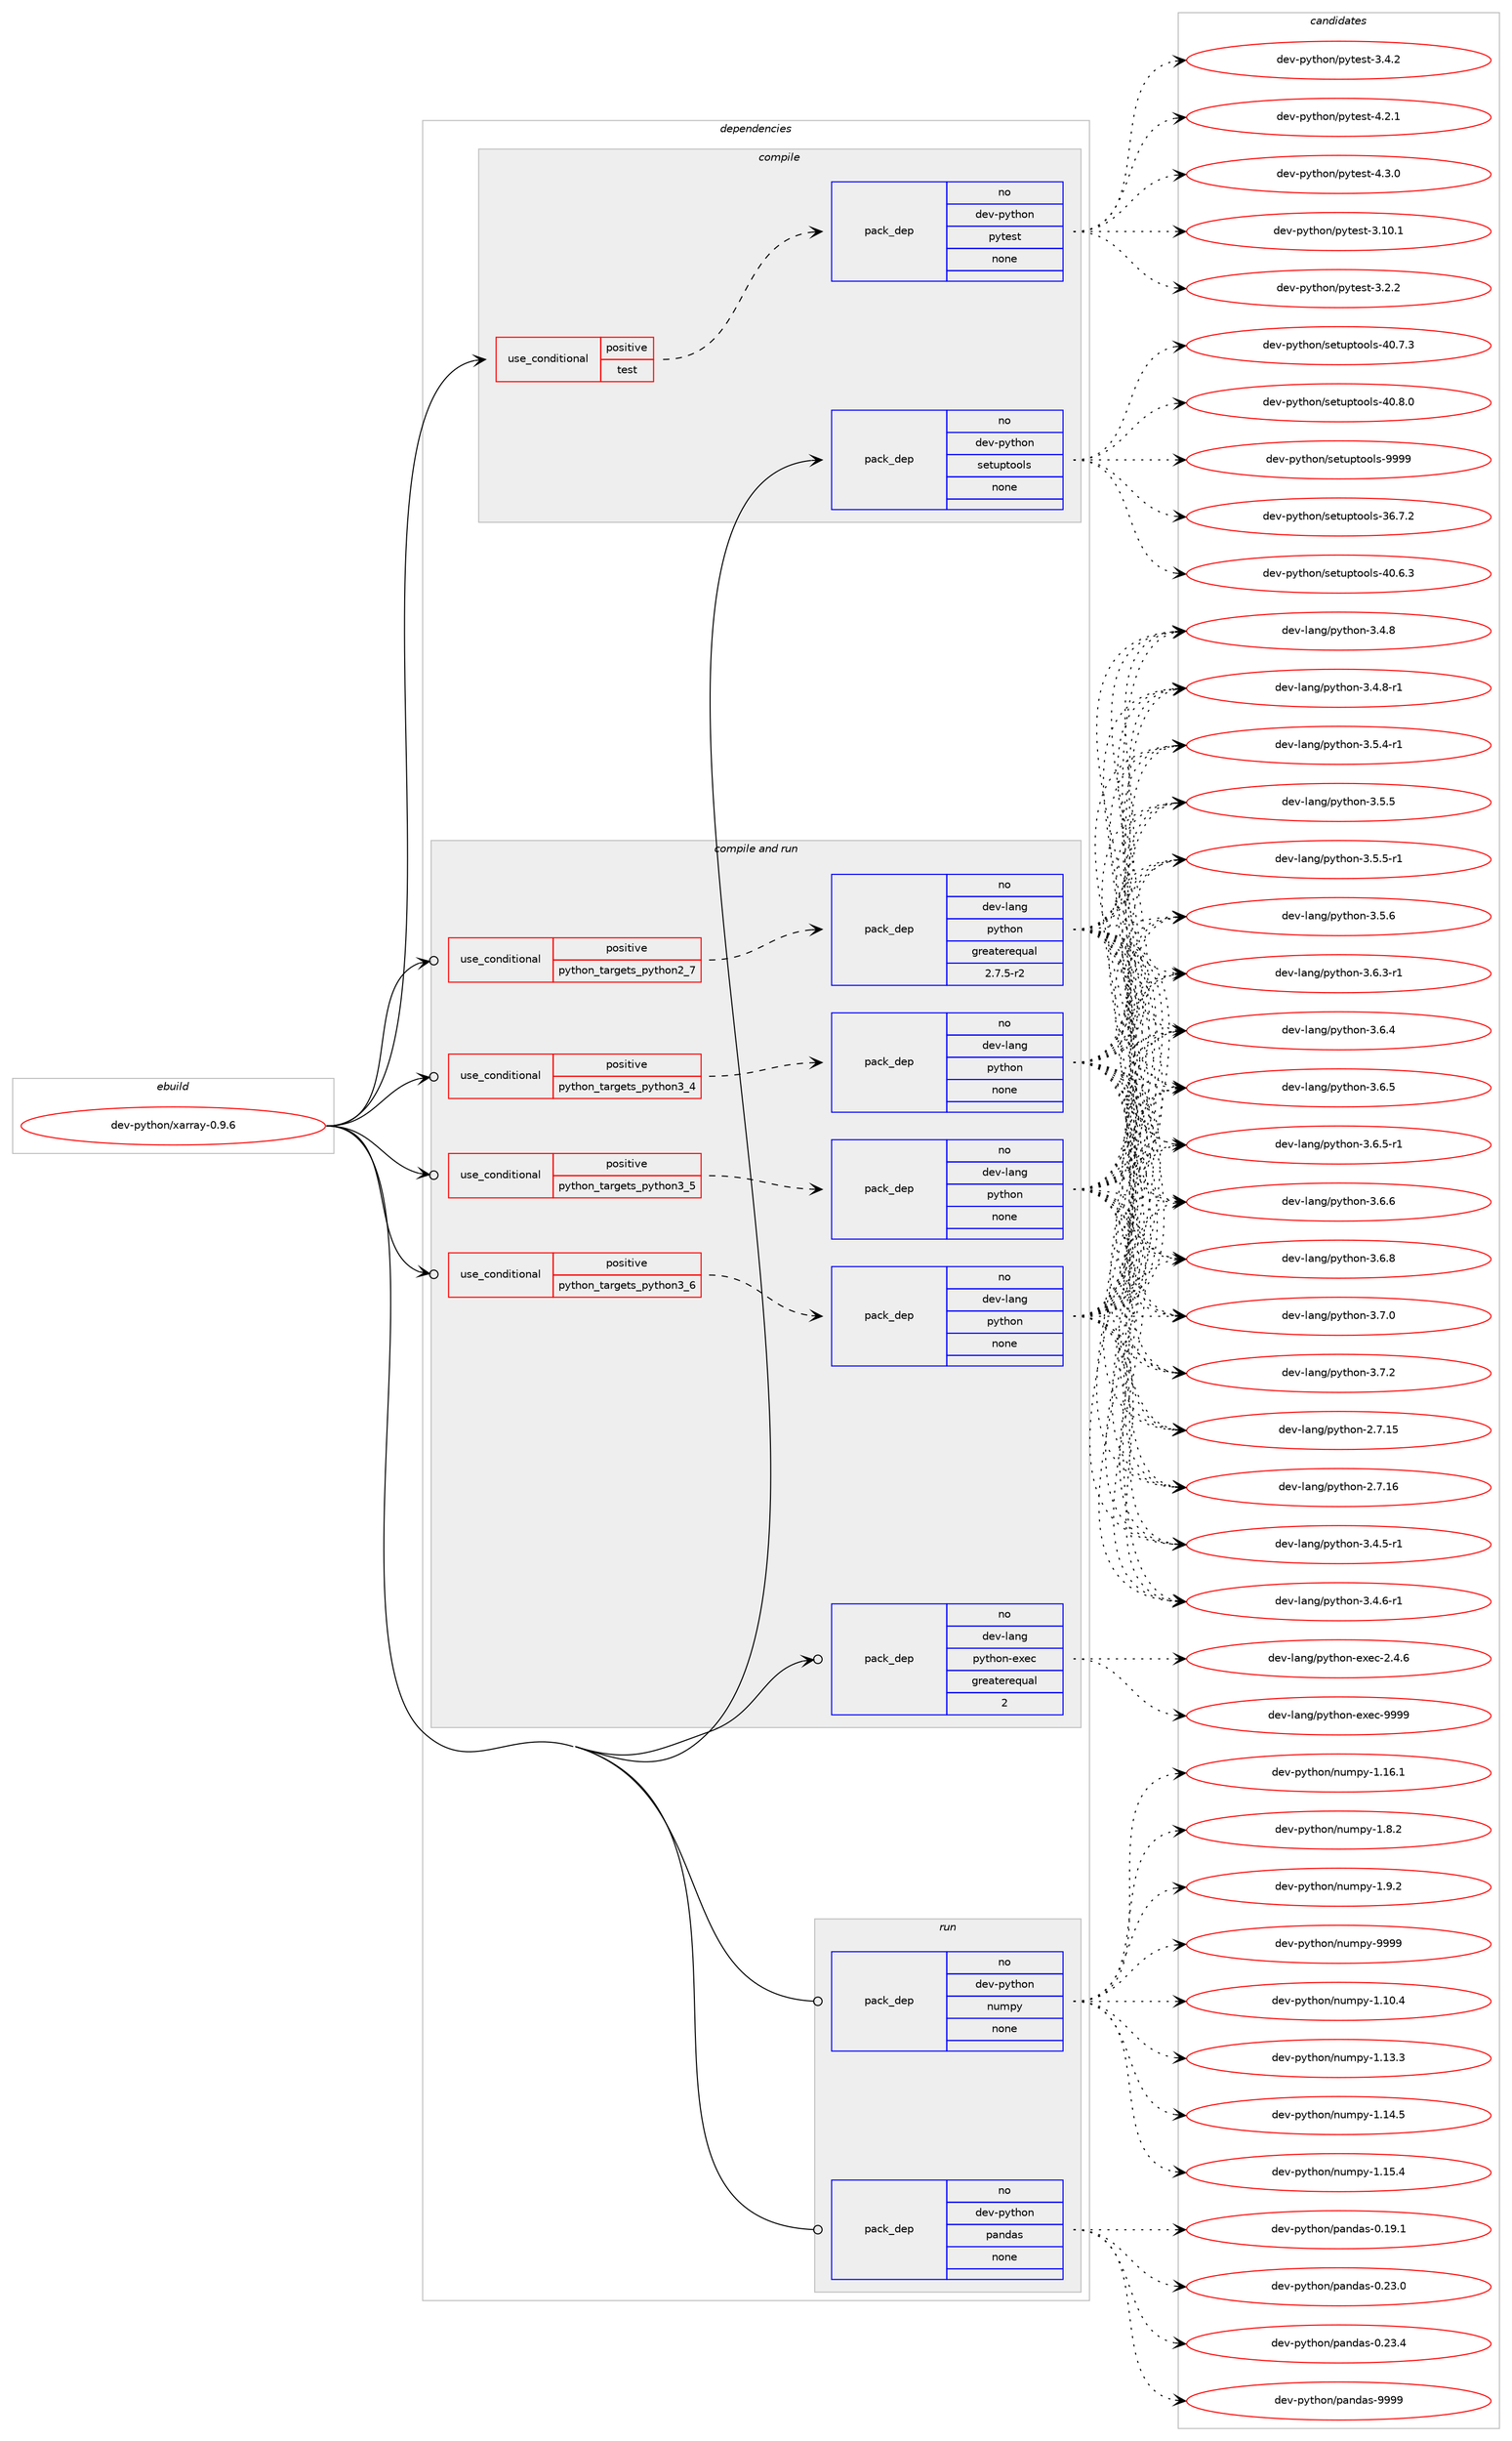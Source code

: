 digraph prolog {

# *************
# Graph options
# *************

newrank=true;
concentrate=true;
compound=true;
graph [rankdir=LR,fontname=Helvetica,fontsize=10,ranksep=1.5];#, ranksep=2.5, nodesep=0.2];
edge  [arrowhead=vee];
node  [fontname=Helvetica,fontsize=10];

# **********
# The ebuild
# **********

subgraph cluster_leftcol {
color=gray;
rank=same;
label=<<i>ebuild</i>>;
id [label="dev-python/xarray-0.9.6", color=red, width=4, href="../dev-python/xarray-0.9.6.svg"];
}

# ****************
# The dependencies
# ****************

subgraph cluster_midcol {
color=gray;
label=<<i>dependencies</i>>;
subgraph cluster_compile {
fillcolor="#eeeeee";
style=filled;
label=<<i>compile</i>>;
subgraph cond387000 {
dependency1448484 [label=<<TABLE BORDER="0" CELLBORDER="1" CELLSPACING="0" CELLPADDING="4"><TR><TD ROWSPAN="3" CELLPADDING="10">use_conditional</TD></TR><TR><TD>positive</TD></TR><TR><TD>test</TD></TR></TABLE>>, shape=none, color=red];
subgraph pack1038114 {
dependency1448485 [label=<<TABLE BORDER="0" CELLBORDER="1" CELLSPACING="0" CELLPADDING="4" WIDTH="220"><TR><TD ROWSPAN="6" CELLPADDING="30">pack_dep</TD></TR><TR><TD WIDTH="110">no</TD></TR><TR><TD>dev-python</TD></TR><TR><TD>pytest</TD></TR><TR><TD>none</TD></TR><TR><TD></TD></TR></TABLE>>, shape=none, color=blue];
}
dependency1448484:e -> dependency1448485:w [weight=20,style="dashed",arrowhead="vee"];
}
id:e -> dependency1448484:w [weight=20,style="solid",arrowhead="vee"];
subgraph pack1038115 {
dependency1448486 [label=<<TABLE BORDER="0" CELLBORDER="1" CELLSPACING="0" CELLPADDING="4" WIDTH="220"><TR><TD ROWSPAN="6" CELLPADDING="30">pack_dep</TD></TR><TR><TD WIDTH="110">no</TD></TR><TR><TD>dev-python</TD></TR><TR><TD>setuptools</TD></TR><TR><TD>none</TD></TR><TR><TD></TD></TR></TABLE>>, shape=none, color=blue];
}
id:e -> dependency1448486:w [weight=20,style="solid",arrowhead="vee"];
}
subgraph cluster_compileandrun {
fillcolor="#eeeeee";
style=filled;
label=<<i>compile and run</i>>;
subgraph cond387001 {
dependency1448487 [label=<<TABLE BORDER="0" CELLBORDER="1" CELLSPACING="0" CELLPADDING="4"><TR><TD ROWSPAN="3" CELLPADDING="10">use_conditional</TD></TR><TR><TD>positive</TD></TR><TR><TD>python_targets_python2_7</TD></TR></TABLE>>, shape=none, color=red];
subgraph pack1038116 {
dependency1448488 [label=<<TABLE BORDER="0" CELLBORDER="1" CELLSPACING="0" CELLPADDING="4" WIDTH="220"><TR><TD ROWSPAN="6" CELLPADDING="30">pack_dep</TD></TR><TR><TD WIDTH="110">no</TD></TR><TR><TD>dev-lang</TD></TR><TR><TD>python</TD></TR><TR><TD>greaterequal</TD></TR><TR><TD>2.7.5-r2</TD></TR></TABLE>>, shape=none, color=blue];
}
dependency1448487:e -> dependency1448488:w [weight=20,style="dashed",arrowhead="vee"];
}
id:e -> dependency1448487:w [weight=20,style="solid",arrowhead="odotvee"];
subgraph cond387002 {
dependency1448489 [label=<<TABLE BORDER="0" CELLBORDER="1" CELLSPACING="0" CELLPADDING="4"><TR><TD ROWSPAN="3" CELLPADDING="10">use_conditional</TD></TR><TR><TD>positive</TD></TR><TR><TD>python_targets_python3_4</TD></TR></TABLE>>, shape=none, color=red];
subgraph pack1038117 {
dependency1448490 [label=<<TABLE BORDER="0" CELLBORDER="1" CELLSPACING="0" CELLPADDING="4" WIDTH="220"><TR><TD ROWSPAN="6" CELLPADDING="30">pack_dep</TD></TR><TR><TD WIDTH="110">no</TD></TR><TR><TD>dev-lang</TD></TR><TR><TD>python</TD></TR><TR><TD>none</TD></TR><TR><TD></TD></TR></TABLE>>, shape=none, color=blue];
}
dependency1448489:e -> dependency1448490:w [weight=20,style="dashed",arrowhead="vee"];
}
id:e -> dependency1448489:w [weight=20,style="solid",arrowhead="odotvee"];
subgraph cond387003 {
dependency1448491 [label=<<TABLE BORDER="0" CELLBORDER="1" CELLSPACING="0" CELLPADDING="4"><TR><TD ROWSPAN="3" CELLPADDING="10">use_conditional</TD></TR><TR><TD>positive</TD></TR><TR><TD>python_targets_python3_5</TD></TR></TABLE>>, shape=none, color=red];
subgraph pack1038118 {
dependency1448492 [label=<<TABLE BORDER="0" CELLBORDER="1" CELLSPACING="0" CELLPADDING="4" WIDTH="220"><TR><TD ROWSPAN="6" CELLPADDING="30">pack_dep</TD></TR><TR><TD WIDTH="110">no</TD></TR><TR><TD>dev-lang</TD></TR><TR><TD>python</TD></TR><TR><TD>none</TD></TR><TR><TD></TD></TR></TABLE>>, shape=none, color=blue];
}
dependency1448491:e -> dependency1448492:w [weight=20,style="dashed",arrowhead="vee"];
}
id:e -> dependency1448491:w [weight=20,style="solid",arrowhead="odotvee"];
subgraph cond387004 {
dependency1448493 [label=<<TABLE BORDER="0" CELLBORDER="1" CELLSPACING="0" CELLPADDING="4"><TR><TD ROWSPAN="3" CELLPADDING="10">use_conditional</TD></TR><TR><TD>positive</TD></TR><TR><TD>python_targets_python3_6</TD></TR></TABLE>>, shape=none, color=red];
subgraph pack1038119 {
dependency1448494 [label=<<TABLE BORDER="0" CELLBORDER="1" CELLSPACING="0" CELLPADDING="4" WIDTH="220"><TR><TD ROWSPAN="6" CELLPADDING="30">pack_dep</TD></TR><TR><TD WIDTH="110">no</TD></TR><TR><TD>dev-lang</TD></TR><TR><TD>python</TD></TR><TR><TD>none</TD></TR><TR><TD></TD></TR></TABLE>>, shape=none, color=blue];
}
dependency1448493:e -> dependency1448494:w [weight=20,style="dashed",arrowhead="vee"];
}
id:e -> dependency1448493:w [weight=20,style="solid",arrowhead="odotvee"];
subgraph pack1038120 {
dependency1448495 [label=<<TABLE BORDER="0" CELLBORDER="1" CELLSPACING="0" CELLPADDING="4" WIDTH="220"><TR><TD ROWSPAN="6" CELLPADDING="30">pack_dep</TD></TR><TR><TD WIDTH="110">no</TD></TR><TR><TD>dev-lang</TD></TR><TR><TD>python-exec</TD></TR><TR><TD>greaterequal</TD></TR><TR><TD>2</TD></TR></TABLE>>, shape=none, color=blue];
}
id:e -> dependency1448495:w [weight=20,style="solid",arrowhead="odotvee"];
}
subgraph cluster_run {
fillcolor="#eeeeee";
style=filled;
label=<<i>run</i>>;
subgraph pack1038121 {
dependency1448496 [label=<<TABLE BORDER="0" CELLBORDER="1" CELLSPACING="0" CELLPADDING="4" WIDTH="220"><TR><TD ROWSPAN="6" CELLPADDING="30">pack_dep</TD></TR><TR><TD WIDTH="110">no</TD></TR><TR><TD>dev-python</TD></TR><TR><TD>numpy</TD></TR><TR><TD>none</TD></TR><TR><TD></TD></TR></TABLE>>, shape=none, color=blue];
}
id:e -> dependency1448496:w [weight=20,style="solid",arrowhead="odot"];
subgraph pack1038122 {
dependency1448497 [label=<<TABLE BORDER="0" CELLBORDER="1" CELLSPACING="0" CELLPADDING="4" WIDTH="220"><TR><TD ROWSPAN="6" CELLPADDING="30">pack_dep</TD></TR><TR><TD WIDTH="110">no</TD></TR><TR><TD>dev-python</TD></TR><TR><TD>pandas</TD></TR><TR><TD>none</TD></TR><TR><TD></TD></TR></TABLE>>, shape=none, color=blue];
}
id:e -> dependency1448497:w [weight=20,style="solid",arrowhead="odot"];
}
}

# **************
# The candidates
# **************

subgraph cluster_choices {
rank=same;
color=gray;
label=<<i>candidates</i>>;

subgraph choice1038114 {
color=black;
nodesep=1;
choice100101118451121211161041111104711212111610111511645514649484649 [label="dev-python/pytest-3.10.1", color=red, width=4,href="../dev-python/pytest-3.10.1.svg"];
choice1001011184511212111610411111047112121116101115116455146504650 [label="dev-python/pytest-3.2.2", color=red, width=4,href="../dev-python/pytest-3.2.2.svg"];
choice1001011184511212111610411111047112121116101115116455146524650 [label="dev-python/pytest-3.4.2", color=red, width=4,href="../dev-python/pytest-3.4.2.svg"];
choice1001011184511212111610411111047112121116101115116455246504649 [label="dev-python/pytest-4.2.1", color=red, width=4,href="../dev-python/pytest-4.2.1.svg"];
choice1001011184511212111610411111047112121116101115116455246514648 [label="dev-python/pytest-4.3.0", color=red, width=4,href="../dev-python/pytest-4.3.0.svg"];
dependency1448485:e -> choice100101118451121211161041111104711212111610111511645514649484649:w [style=dotted,weight="100"];
dependency1448485:e -> choice1001011184511212111610411111047112121116101115116455146504650:w [style=dotted,weight="100"];
dependency1448485:e -> choice1001011184511212111610411111047112121116101115116455146524650:w [style=dotted,weight="100"];
dependency1448485:e -> choice1001011184511212111610411111047112121116101115116455246504649:w [style=dotted,weight="100"];
dependency1448485:e -> choice1001011184511212111610411111047112121116101115116455246514648:w [style=dotted,weight="100"];
}
subgraph choice1038115 {
color=black;
nodesep=1;
choice100101118451121211161041111104711510111611711211611111110811545515446554650 [label="dev-python/setuptools-36.7.2", color=red, width=4,href="../dev-python/setuptools-36.7.2.svg"];
choice100101118451121211161041111104711510111611711211611111110811545524846544651 [label="dev-python/setuptools-40.6.3", color=red, width=4,href="../dev-python/setuptools-40.6.3.svg"];
choice100101118451121211161041111104711510111611711211611111110811545524846554651 [label="dev-python/setuptools-40.7.3", color=red, width=4,href="../dev-python/setuptools-40.7.3.svg"];
choice100101118451121211161041111104711510111611711211611111110811545524846564648 [label="dev-python/setuptools-40.8.0", color=red, width=4,href="../dev-python/setuptools-40.8.0.svg"];
choice10010111845112121116104111110471151011161171121161111111081154557575757 [label="dev-python/setuptools-9999", color=red, width=4,href="../dev-python/setuptools-9999.svg"];
dependency1448486:e -> choice100101118451121211161041111104711510111611711211611111110811545515446554650:w [style=dotted,weight="100"];
dependency1448486:e -> choice100101118451121211161041111104711510111611711211611111110811545524846544651:w [style=dotted,weight="100"];
dependency1448486:e -> choice100101118451121211161041111104711510111611711211611111110811545524846554651:w [style=dotted,weight="100"];
dependency1448486:e -> choice100101118451121211161041111104711510111611711211611111110811545524846564648:w [style=dotted,weight="100"];
dependency1448486:e -> choice10010111845112121116104111110471151011161171121161111111081154557575757:w [style=dotted,weight="100"];
}
subgraph choice1038116 {
color=black;
nodesep=1;
choice10010111845108971101034711212111610411111045504655464953 [label="dev-lang/python-2.7.15", color=red, width=4,href="../dev-lang/python-2.7.15.svg"];
choice10010111845108971101034711212111610411111045504655464954 [label="dev-lang/python-2.7.16", color=red, width=4,href="../dev-lang/python-2.7.16.svg"];
choice1001011184510897110103471121211161041111104551465246534511449 [label="dev-lang/python-3.4.5-r1", color=red, width=4,href="../dev-lang/python-3.4.5-r1.svg"];
choice1001011184510897110103471121211161041111104551465246544511449 [label="dev-lang/python-3.4.6-r1", color=red, width=4,href="../dev-lang/python-3.4.6-r1.svg"];
choice100101118451089711010347112121116104111110455146524656 [label="dev-lang/python-3.4.8", color=red, width=4,href="../dev-lang/python-3.4.8.svg"];
choice1001011184510897110103471121211161041111104551465246564511449 [label="dev-lang/python-3.4.8-r1", color=red, width=4,href="../dev-lang/python-3.4.8-r1.svg"];
choice1001011184510897110103471121211161041111104551465346524511449 [label="dev-lang/python-3.5.4-r1", color=red, width=4,href="../dev-lang/python-3.5.4-r1.svg"];
choice100101118451089711010347112121116104111110455146534653 [label="dev-lang/python-3.5.5", color=red, width=4,href="../dev-lang/python-3.5.5.svg"];
choice1001011184510897110103471121211161041111104551465346534511449 [label="dev-lang/python-3.5.5-r1", color=red, width=4,href="../dev-lang/python-3.5.5-r1.svg"];
choice100101118451089711010347112121116104111110455146534654 [label="dev-lang/python-3.5.6", color=red, width=4,href="../dev-lang/python-3.5.6.svg"];
choice1001011184510897110103471121211161041111104551465446514511449 [label="dev-lang/python-3.6.3-r1", color=red, width=4,href="../dev-lang/python-3.6.3-r1.svg"];
choice100101118451089711010347112121116104111110455146544652 [label="dev-lang/python-3.6.4", color=red, width=4,href="../dev-lang/python-3.6.4.svg"];
choice100101118451089711010347112121116104111110455146544653 [label="dev-lang/python-3.6.5", color=red, width=4,href="../dev-lang/python-3.6.5.svg"];
choice1001011184510897110103471121211161041111104551465446534511449 [label="dev-lang/python-3.6.5-r1", color=red, width=4,href="../dev-lang/python-3.6.5-r1.svg"];
choice100101118451089711010347112121116104111110455146544654 [label="dev-lang/python-3.6.6", color=red, width=4,href="../dev-lang/python-3.6.6.svg"];
choice100101118451089711010347112121116104111110455146544656 [label="dev-lang/python-3.6.8", color=red, width=4,href="../dev-lang/python-3.6.8.svg"];
choice100101118451089711010347112121116104111110455146554648 [label="dev-lang/python-3.7.0", color=red, width=4,href="../dev-lang/python-3.7.0.svg"];
choice100101118451089711010347112121116104111110455146554650 [label="dev-lang/python-3.7.2", color=red, width=4,href="../dev-lang/python-3.7.2.svg"];
dependency1448488:e -> choice10010111845108971101034711212111610411111045504655464953:w [style=dotted,weight="100"];
dependency1448488:e -> choice10010111845108971101034711212111610411111045504655464954:w [style=dotted,weight="100"];
dependency1448488:e -> choice1001011184510897110103471121211161041111104551465246534511449:w [style=dotted,weight="100"];
dependency1448488:e -> choice1001011184510897110103471121211161041111104551465246544511449:w [style=dotted,weight="100"];
dependency1448488:e -> choice100101118451089711010347112121116104111110455146524656:w [style=dotted,weight="100"];
dependency1448488:e -> choice1001011184510897110103471121211161041111104551465246564511449:w [style=dotted,weight="100"];
dependency1448488:e -> choice1001011184510897110103471121211161041111104551465346524511449:w [style=dotted,weight="100"];
dependency1448488:e -> choice100101118451089711010347112121116104111110455146534653:w [style=dotted,weight="100"];
dependency1448488:e -> choice1001011184510897110103471121211161041111104551465346534511449:w [style=dotted,weight="100"];
dependency1448488:e -> choice100101118451089711010347112121116104111110455146534654:w [style=dotted,weight="100"];
dependency1448488:e -> choice1001011184510897110103471121211161041111104551465446514511449:w [style=dotted,weight="100"];
dependency1448488:e -> choice100101118451089711010347112121116104111110455146544652:w [style=dotted,weight="100"];
dependency1448488:e -> choice100101118451089711010347112121116104111110455146544653:w [style=dotted,weight="100"];
dependency1448488:e -> choice1001011184510897110103471121211161041111104551465446534511449:w [style=dotted,weight="100"];
dependency1448488:e -> choice100101118451089711010347112121116104111110455146544654:w [style=dotted,weight="100"];
dependency1448488:e -> choice100101118451089711010347112121116104111110455146544656:w [style=dotted,weight="100"];
dependency1448488:e -> choice100101118451089711010347112121116104111110455146554648:w [style=dotted,weight="100"];
dependency1448488:e -> choice100101118451089711010347112121116104111110455146554650:w [style=dotted,weight="100"];
}
subgraph choice1038117 {
color=black;
nodesep=1;
choice10010111845108971101034711212111610411111045504655464953 [label="dev-lang/python-2.7.15", color=red, width=4,href="../dev-lang/python-2.7.15.svg"];
choice10010111845108971101034711212111610411111045504655464954 [label="dev-lang/python-2.7.16", color=red, width=4,href="../dev-lang/python-2.7.16.svg"];
choice1001011184510897110103471121211161041111104551465246534511449 [label="dev-lang/python-3.4.5-r1", color=red, width=4,href="../dev-lang/python-3.4.5-r1.svg"];
choice1001011184510897110103471121211161041111104551465246544511449 [label="dev-lang/python-3.4.6-r1", color=red, width=4,href="../dev-lang/python-3.4.6-r1.svg"];
choice100101118451089711010347112121116104111110455146524656 [label="dev-lang/python-3.4.8", color=red, width=4,href="../dev-lang/python-3.4.8.svg"];
choice1001011184510897110103471121211161041111104551465246564511449 [label="dev-lang/python-3.4.8-r1", color=red, width=4,href="../dev-lang/python-3.4.8-r1.svg"];
choice1001011184510897110103471121211161041111104551465346524511449 [label="dev-lang/python-3.5.4-r1", color=red, width=4,href="../dev-lang/python-3.5.4-r1.svg"];
choice100101118451089711010347112121116104111110455146534653 [label="dev-lang/python-3.5.5", color=red, width=4,href="../dev-lang/python-3.5.5.svg"];
choice1001011184510897110103471121211161041111104551465346534511449 [label="dev-lang/python-3.5.5-r1", color=red, width=4,href="../dev-lang/python-3.5.5-r1.svg"];
choice100101118451089711010347112121116104111110455146534654 [label="dev-lang/python-3.5.6", color=red, width=4,href="../dev-lang/python-3.5.6.svg"];
choice1001011184510897110103471121211161041111104551465446514511449 [label="dev-lang/python-3.6.3-r1", color=red, width=4,href="../dev-lang/python-3.6.3-r1.svg"];
choice100101118451089711010347112121116104111110455146544652 [label="dev-lang/python-3.6.4", color=red, width=4,href="../dev-lang/python-3.6.4.svg"];
choice100101118451089711010347112121116104111110455146544653 [label="dev-lang/python-3.6.5", color=red, width=4,href="../dev-lang/python-3.6.5.svg"];
choice1001011184510897110103471121211161041111104551465446534511449 [label="dev-lang/python-3.6.5-r1", color=red, width=4,href="../dev-lang/python-3.6.5-r1.svg"];
choice100101118451089711010347112121116104111110455146544654 [label="dev-lang/python-3.6.6", color=red, width=4,href="../dev-lang/python-3.6.6.svg"];
choice100101118451089711010347112121116104111110455146544656 [label="dev-lang/python-3.6.8", color=red, width=4,href="../dev-lang/python-3.6.8.svg"];
choice100101118451089711010347112121116104111110455146554648 [label="dev-lang/python-3.7.0", color=red, width=4,href="../dev-lang/python-3.7.0.svg"];
choice100101118451089711010347112121116104111110455146554650 [label="dev-lang/python-3.7.2", color=red, width=4,href="../dev-lang/python-3.7.2.svg"];
dependency1448490:e -> choice10010111845108971101034711212111610411111045504655464953:w [style=dotted,weight="100"];
dependency1448490:e -> choice10010111845108971101034711212111610411111045504655464954:w [style=dotted,weight="100"];
dependency1448490:e -> choice1001011184510897110103471121211161041111104551465246534511449:w [style=dotted,weight="100"];
dependency1448490:e -> choice1001011184510897110103471121211161041111104551465246544511449:w [style=dotted,weight="100"];
dependency1448490:e -> choice100101118451089711010347112121116104111110455146524656:w [style=dotted,weight="100"];
dependency1448490:e -> choice1001011184510897110103471121211161041111104551465246564511449:w [style=dotted,weight="100"];
dependency1448490:e -> choice1001011184510897110103471121211161041111104551465346524511449:w [style=dotted,weight="100"];
dependency1448490:e -> choice100101118451089711010347112121116104111110455146534653:w [style=dotted,weight="100"];
dependency1448490:e -> choice1001011184510897110103471121211161041111104551465346534511449:w [style=dotted,weight="100"];
dependency1448490:e -> choice100101118451089711010347112121116104111110455146534654:w [style=dotted,weight="100"];
dependency1448490:e -> choice1001011184510897110103471121211161041111104551465446514511449:w [style=dotted,weight="100"];
dependency1448490:e -> choice100101118451089711010347112121116104111110455146544652:w [style=dotted,weight="100"];
dependency1448490:e -> choice100101118451089711010347112121116104111110455146544653:w [style=dotted,weight="100"];
dependency1448490:e -> choice1001011184510897110103471121211161041111104551465446534511449:w [style=dotted,weight="100"];
dependency1448490:e -> choice100101118451089711010347112121116104111110455146544654:w [style=dotted,weight="100"];
dependency1448490:e -> choice100101118451089711010347112121116104111110455146544656:w [style=dotted,weight="100"];
dependency1448490:e -> choice100101118451089711010347112121116104111110455146554648:w [style=dotted,weight="100"];
dependency1448490:e -> choice100101118451089711010347112121116104111110455146554650:w [style=dotted,weight="100"];
}
subgraph choice1038118 {
color=black;
nodesep=1;
choice10010111845108971101034711212111610411111045504655464953 [label="dev-lang/python-2.7.15", color=red, width=4,href="../dev-lang/python-2.7.15.svg"];
choice10010111845108971101034711212111610411111045504655464954 [label="dev-lang/python-2.7.16", color=red, width=4,href="../dev-lang/python-2.7.16.svg"];
choice1001011184510897110103471121211161041111104551465246534511449 [label="dev-lang/python-3.4.5-r1", color=red, width=4,href="../dev-lang/python-3.4.5-r1.svg"];
choice1001011184510897110103471121211161041111104551465246544511449 [label="dev-lang/python-3.4.6-r1", color=red, width=4,href="../dev-lang/python-3.4.6-r1.svg"];
choice100101118451089711010347112121116104111110455146524656 [label="dev-lang/python-3.4.8", color=red, width=4,href="../dev-lang/python-3.4.8.svg"];
choice1001011184510897110103471121211161041111104551465246564511449 [label="dev-lang/python-3.4.8-r1", color=red, width=4,href="../dev-lang/python-3.4.8-r1.svg"];
choice1001011184510897110103471121211161041111104551465346524511449 [label="dev-lang/python-3.5.4-r1", color=red, width=4,href="../dev-lang/python-3.5.4-r1.svg"];
choice100101118451089711010347112121116104111110455146534653 [label="dev-lang/python-3.5.5", color=red, width=4,href="../dev-lang/python-3.5.5.svg"];
choice1001011184510897110103471121211161041111104551465346534511449 [label="dev-lang/python-3.5.5-r1", color=red, width=4,href="../dev-lang/python-3.5.5-r1.svg"];
choice100101118451089711010347112121116104111110455146534654 [label="dev-lang/python-3.5.6", color=red, width=4,href="../dev-lang/python-3.5.6.svg"];
choice1001011184510897110103471121211161041111104551465446514511449 [label="dev-lang/python-3.6.3-r1", color=red, width=4,href="../dev-lang/python-3.6.3-r1.svg"];
choice100101118451089711010347112121116104111110455146544652 [label="dev-lang/python-3.6.4", color=red, width=4,href="../dev-lang/python-3.6.4.svg"];
choice100101118451089711010347112121116104111110455146544653 [label="dev-lang/python-3.6.5", color=red, width=4,href="../dev-lang/python-3.6.5.svg"];
choice1001011184510897110103471121211161041111104551465446534511449 [label="dev-lang/python-3.6.5-r1", color=red, width=4,href="../dev-lang/python-3.6.5-r1.svg"];
choice100101118451089711010347112121116104111110455146544654 [label="dev-lang/python-3.6.6", color=red, width=4,href="../dev-lang/python-3.6.6.svg"];
choice100101118451089711010347112121116104111110455146544656 [label="dev-lang/python-3.6.8", color=red, width=4,href="../dev-lang/python-3.6.8.svg"];
choice100101118451089711010347112121116104111110455146554648 [label="dev-lang/python-3.7.0", color=red, width=4,href="../dev-lang/python-3.7.0.svg"];
choice100101118451089711010347112121116104111110455146554650 [label="dev-lang/python-3.7.2", color=red, width=4,href="../dev-lang/python-3.7.2.svg"];
dependency1448492:e -> choice10010111845108971101034711212111610411111045504655464953:w [style=dotted,weight="100"];
dependency1448492:e -> choice10010111845108971101034711212111610411111045504655464954:w [style=dotted,weight="100"];
dependency1448492:e -> choice1001011184510897110103471121211161041111104551465246534511449:w [style=dotted,weight="100"];
dependency1448492:e -> choice1001011184510897110103471121211161041111104551465246544511449:w [style=dotted,weight="100"];
dependency1448492:e -> choice100101118451089711010347112121116104111110455146524656:w [style=dotted,weight="100"];
dependency1448492:e -> choice1001011184510897110103471121211161041111104551465246564511449:w [style=dotted,weight="100"];
dependency1448492:e -> choice1001011184510897110103471121211161041111104551465346524511449:w [style=dotted,weight="100"];
dependency1448492:e -> choice100101118451089711010347112121116104111110455146534653:w [style=dotted,weight="100"];
dependency1448492:e -> choice1001011184510897110103471121211161041111104551465346534511449:w [style=dotted,weight="100"];
dependency1448492:e -> choice100101118451089711010347112121116104111110455146534654:w [style=dotted,weight="100"];
dependency1448492:e -> choice1001011184510897110103471121211161041111104551465446514511449:w [style=dotted,weight="100"];
dependency1448492:e -> choice100101118451089711010347112121116104111110455146544652:w [style=dotted,weight="100"];
dependency1448492:e -> choice100101118451089711010347112121116104111110455146544653:w [style=dotted,weight="100"];
dependency1448492:e -> choice1001011184510897110103471121211161041111104551465446534511449:w [style=dotted,weight="100"];
dependency1448492:e -> choice100101118451089711010347112121116104111110455146544654:w [style=dotted,weight="100"];
dependency1448492:e -> choice100101118451089711010347112121116104111110455146544656:w [style=dotted,weight="100"];
dependency1448492:e -> choice100101118451089711010347112121116104111110455146554648:w [style=dotted,weight="100"];
dependency1448492:e -> choice100101118451089711010347112121116104111110455146554650:w [style=dotted,weight="100"];
}
subgraph choice1038119 {
color=black;
nodesep=1;
choice10010111845108971101034711212111610411111045504655464953 [label="dev-lang/python-2.7.15", color=red, width=4,href="../dev-lang/python-2.7.15.svg"];
choice10010111845108971101034711212111610411111045504655464954 [label="dev-lang/python-2.7.16", color=red, width=4,href="../dev-lang/python-2.7.16.svg"];
choice1001011184510897110103471121211161041111104551465246534511449 [label="dev-lang/python-3.4.5-r1", color=red, width=4,href="../dev-lang/python-3.4.5-r1.svg"];
choice1001011184510897110103471121211161041111104551465246544511449 [label="dev-lang/python-3.4.6-r1", color=red, width=4,href="../dev-lang/python-3.4.6-r1.svg"];
choice100101118451089711010347112121116104111110455146524656 [label="dev-lang/python-3.4.8", color=red, width=4,href="../dev-lang/python-3.4.8.svg"];
choice1001011184510897110103471121211161041111104551465246564511449 [label="dev-lang/python-3.4.8-r1", color=red, width=4,href="../dev-lang/python-3.4.8-r1.svg"];
choice1001011184510897110103471121211161041111104551465346524511449 [label="dev-lang/python-3.5.4-r1", color=red, width=4,href="../dev-lang/python-3.5.4-r1.svg"];
choice100101118451089711010347112121116104111110455146534653 [label="dev-lang/python-3.5.5", color=red, width=4,href="../dev-lang/python-3.5.5.svg"];
choice1001011184510897110103471121211161041111104551465346534511449 [label="dev-lang/python-3.5.5-r1", color=red, width=4,href="../dev-lang/python-3.5.5-r1.svg"];
choice100101118451089711010347112121116104111110455146534654 [label="dev-lang/python-3.5.6", color=red, width=4,href="../dev-lang/python-3.5.6.svg"];
choice1001011184510897110103471121211161041111104551465446514511449 [label="dev-lang/python-3.6.3-r1", color=red, width=4,href="../dev-lang/python-3.6.3-r1.svg"];
choice100101118451089711010347112121116104111110455146544652 [label="dev-lang/python-3.6.4", color=red, width=4,href="../dev-lang/python-3.6.4.svg"];
choice100101118451089711010347112121116104111110455146544653 [label="dev-lang/python-3.6.5", color=red, width=4,href="../dev-lang/python-3.6.5.svg"];
choice1001011184510897110103471121211161041111104551465446534511449 [label="dev-lang/python-3.6.5-r1", color=red, width=4,href="../dev-lang/python-3.6.5-r1.svg"];
choice100101118451089711010347112121116104111110455146544654 [label="dev-lang/python-3.6.6", color=red, width=4,href="../dev-lang/python-3.6.6.svg"];
choice100101118451089711010347112121116104111110455146544656 [label="dev-lang/python-3.6.8", color=red, width=4,href="../dev-lang/python-3.6.8.svg"];
choice100101118451089711010347112121116104111110455146554648 [label="dev-lang/python-3.7.0", color=red, width=4,href="../dev-lang/python-3.7.0.svg"];
choice100101118451089711010347112121116104111110455146554650 [label="dev-lang/python-3.7.2", color=red, width=4,href="../dev-lang/python-3.7.2.svg"];
dependency1448494:e -> choice10010111845108971101034711212111610411111045504655464953:w [style=dotted,weight="100"];
dependency1448494:e -> choice10010111845108971101034711212111610411111045504655464954:w [style=dotted,weight="100"];
dependency1448494:e -> choice1001011184510897110103471121211161041111104551465246534511449:w [style=dotted,weight="100"];
dependency1448494:e -> choice1001011184510897110103471121211161041111104551465246544511449:w [style=dotted,weight="100"];
dependency1448494:e -> choice100101118451089711010347112121116104111110455146524656:w [style=dotted,weight="100"];
dependency1448494:e -> choice1001011184510897110103471121211161041111104551465246564511449:w [style=dotted,weight="100"];
dependency1448494:e -> choice1001011184510897110103471121211161041111104551465346524511449:w [style=dotted,weight="100"];
dependency1448494:e -> choice100101118451089711010347112121116104111110455146534653:w [style=dotted,weight="100"];
dependency1448494:e -> choice1001011184510897110103471121211161041111104551465346534511449:w [style=dotted,weight="100"];
dependency1448494:e -> choice100101118451089711010347112121116104111110455146534654:w [style=dotted,weight="100"];
dependency1448494:e -> choice1001011184510897110103471121211161041111104551465446514511449:w [style=dotted,weight="100"];
dependency1448494:e -> choice100101118451089711010347112121116104111110455146544652:w [style=dotted,weight="100"];
dependency1448494:e -> choice100101118451089711010347112121116104111110455146544653:w [style=dotted,weight="100"];
dependency1448494:e -> choice1001011184510897110103471121211161041111104551465446534511449:w [style=dotted,weight="100"];
dependency1448494:e -> choice100101118451089711010347112121116104111110455146544654:w [style=dotted,weight="100"];
dependency1448494:e -> choice100101118451089711010347112121116104111110455146544656:w [style=dotted,weight="100"];
dependency1448494:e -> choice100101118451089711010347112121116104111110455146554648:w [style=dotted,weight="100"];
dependency1448494:e -> choice100101118451089711010347112121116104111110455146554650:w [style=dotted,weight="100"];
}
subgraph choice1038120 {
color=black;
nodesep=1;
choice1001011184510897110103471121211161041111104510112010199455046524654 [label="dev-lang/python-exec-2.4.6", color=red, width=4,href="../dev-lang/python-exec-2.4.6.svg"];
choice10010111845108971101034711212111610411111045101120101994557575757 [label="dev-lang/python-exec-9999", color=red, width=4,href="../dev-lang/python-exec-9999.svg"];
dependency1448495:e -> choice1001011184510897110103471121211161041111104510112010199455046524654:w [style=dotted,weight="100"];
dependency1448495:e -> choice10010111845108971101034711212111610411111045101120101994557575757:w [style=dotted,weight="100"];
}
subgraph choice1038121 {
color=black;
nodesep=1;
choice100101118451121211161041111104711011710911212145494649484652 [label="dev-python/numpy-1.10.4", color=red, width=4,href="../dev-python/numpy-1.10.4.svg"];
choice100101118451121211161041111104711011710911212145494649514651 [label="dev-python/numpy-1.13.3", color=red, width=4,href="../dev-python/numpy-1.13.3.svg"];
choice100101118451121211161041111104711011710911212145494649524653 [label="dev-python/numpy-1.14.5", color=red, width=4,href="../dev-python/numpy-1.14.5.svg"];
choice100101118451121211161041111104711011710911212145494649534652 [label="dev-python/numpy-1.15.4", color=red, width=4,href="../dev-python/numpy-1.15.4.svg"];
choice100101118451121211161041111104711011710911212145494649544649 [label="dev-python/numpy-1.16.1", color=red, width=4,href="../dev-python/numpy-1.16.1.svg"];
choice1001011184511212111610411111047110117109112121454946564650 [label="dev-python/numpy-1.8.2", color=red, width=4,href="../dev-python/numpy-1.8.2.svg"];
choice1001011184511212111610411111047110117109112121454946574650 [label="dev-python/numpy-1.9.2", color=red, width=4,href="../dev-python/numpy-1.9.2.svg"];
choice10010111845112121116104111110471101171091121214557575757 [label="dev-python/numpy-9999", color=red, width=4,href="../dev-python/numpy-9999.svg"];
dependency1448496:e -> choice100101118451121211161041111104711011710911212145494649484652:w [style=dotted,weight="100"];
dependency1448496:e -> choice100101118451121211161041111104711011710911212145494649514651:w [style=dotted,weight="100"];
dependency1448496:e -> choice100101118451121211161041111104711011710911212145494649524653:w [style=dotted,weight="100"];
dependency1448496:e -> choice100101118451121211161041111104711011710911212145494649534652:w [style=dotted,weight="100"];
dependency1448496:e -> choice100101118451121211161041111104711011710911212145494649544649:w [style=dotted,weight="100"];
dependency1448496:e -> choice1001011184511212111610411111047110117109112121454946564650:w [style=dotted,weight="100"];
dependency1448496:e -> choice1001011184511212111610411111047110117109112121454946574650:w [style=dotted,weight="100"];
dependency1448496:e -> choice10010111845112121116104111110471101171091121214557575757:w [style=dotted,weight="100"];
}
subgraph choice1038122 {
color=black;
nodesep=1;
choice1001011184511212111610411111047112971101009711545484649574649 [label="dev-python/pandas-0.19.1", color=red, width=4,href="../dev-python/pandas-0.19.1.svg"];
choice1001011184511212111610411111047112971101009711545484650514648 [label="dev-python/pandas-0.23.0", color=red, width=4,href="../dev-python/pandas-0.23.0.svg"];
choice1001011184511212111610411111047112971101009711545484650514652 [label="dev-python/pandas-0.23.4", color=red, width=4,href="../dev-python/pandas-0.23.4.svg"];
choice100101118451121211161041111104711297110100971154557575757 [label="dev-python/pandas-9999", color=red, width=4,href="../dev-python/pandas-9999.svg"];
dependency1448497:e -> choice1001011184511212111610411111047112971101009711545484649574649:w [style=dotted,weight="100"];
dependency1448497:e -> choice1001011184511212111610411111047112971101009711545484650514648:w [style=dotted,weight="100"];
dependency1448497:e -> choice1001011184511212111610411111047112971101009711545484650514652:w [style=dotted,weight="100"];
dependency1448497:e -> choice100101118451121211161041111104711297110100971154557575757:w [style=dotted,weight="100"];
}
}

}
